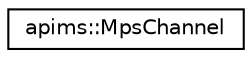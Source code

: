 digraph G
{
  edge [fontname="Helvetica",fontsize="10",labelfontname="Helvetica",labelfontsize="10"];
  node [fontname="Helvetica",fontsize="10",shape=record];
  rankdir=LR;
  Node1 [label="apims::MpsChannel",height=0.2,width=0.4,color="black", fillcolor="white", style="filled",URL="$classapims_1_1_mps_channel.html"];
}
